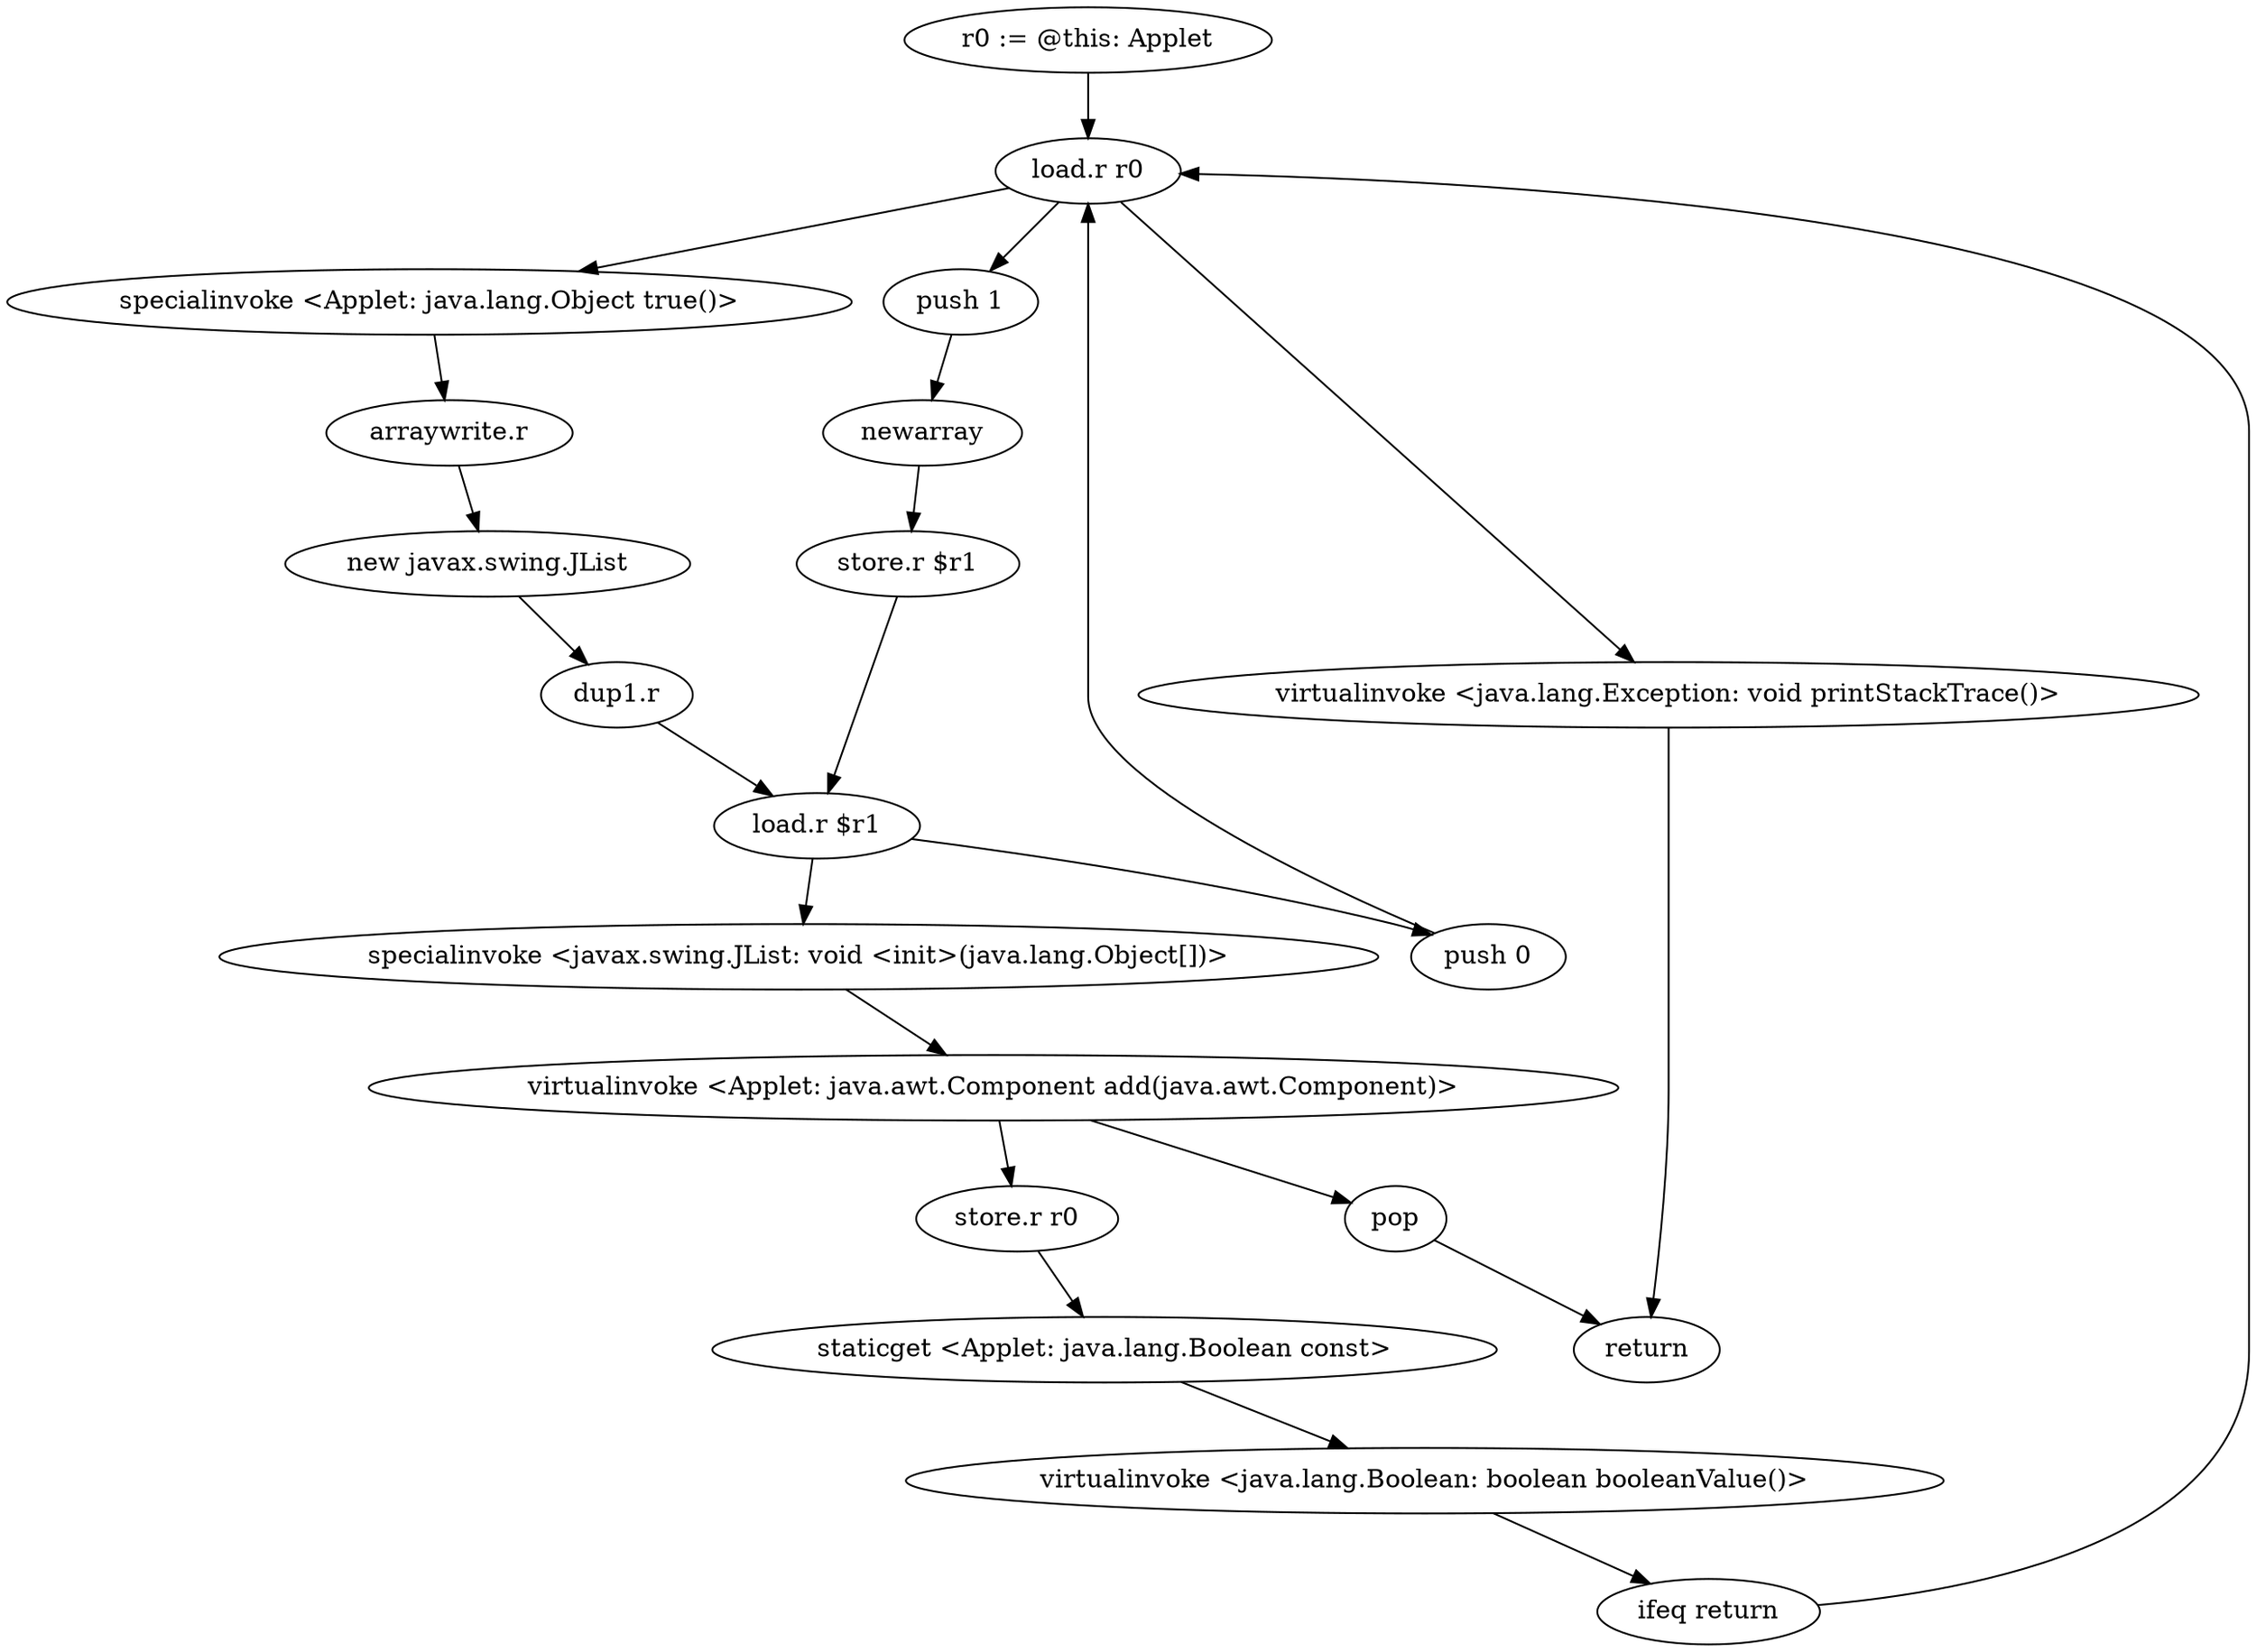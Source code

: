 digraph "" {
    "r0 := @this: Applet"
    "load.r r0"
    "r0 := @this: Applet"->"load.r r0";
    "push 1"
    "load.r r0"->"push 1";
    "newarray"
    "push 1"->"newarray";
    "store.r $r1"
    "newarray"->"store.r $r1";
    "load.r $r1"
    "store.r $r1"->"load.r $r1";
    "push 0"
    "load.r $r1"->"push 0";
    "push 0"->"load.r r0";
    "specialinvoke <Applet: java.lang.Object true()>"
    "load.r r0"->"specialinvoke <Applet: java.lang.Object true()>";
    "arraywrite.r"
    "specialinvoke <Applet: java.lang.Object true()>"->"arraywrite.r";
    "new javax.swing.JList"
    "arraywrite.r"->"new javax.swing.JList";
    "dup1.r"
    "new javax.swing.JList"->"dup1.r";
    "dup1.r"->"load.r $r1";
    "specialinvoke <javax.swing.JList: void <init>(java.lang.Object[])>"
    "load.r $r1"->"specialinvoke <javax.swing.JList: void <init>(java.lang.Object[])>";
    "virtualinvoke <Applet: java.awt.Component add(java.awt.Component)>"
    "specialinvoke <javax.swing.JList: void <init>(java.lang.Object[])>"->"virtualinvoke <Applet: java.awt.Component add(java.awt.Component)>";
    "pop"
    "virtualinvoke <Applet: java.awt.Component add(java.awt.Component)>"->"pop";
    "return"
    "pop"->"return";
    "store.r r0"
    "virtualinvoke <Applet: java.awt.Component add(java.awt.Component)>"->"store.r r0";
    "staticget <Applet: java.lang.Boolean const>"
    "store.r r0"->"staticget <Applet: java.lang.Boolean const>";
    "virtualinvoke <java.lang.Boolean: boolean booleanValue()>"
    "staticget <Applet: java.lang.Boolean const>"->"virtualinvoke <java.lang.Boolean: boolean booleanValue()>";
    "ifeq return"
    "virtualinvoke <java.lang.Boolean: boolean booleanValue()>"->"ifeq return";
    "ifeq return"->"load.r r0";
    "virtualinvoke <java.lang.Exception: void printStackTrace()>"
    "load.r r0"->"virtualinvoke <java.lang.Exception: void printStackTrace()>";
    "virtualinvoke <java.lang.Exception: void printStackTrace()>"->"return";
}
